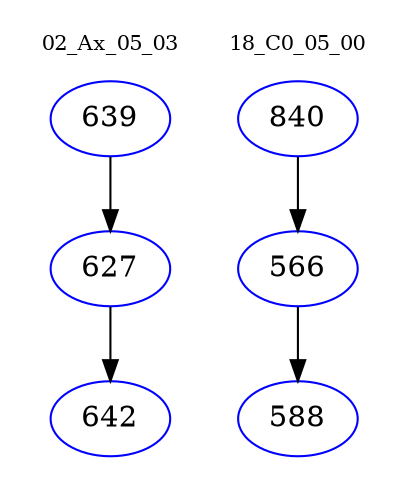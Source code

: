 digraph{
subgraph cluster_0 {
color = white
label = "02_Ax_05_03";
fontsize=10;
T0_639 [label="639", color="blue"]
T0_639 -> T0_627 [color="black"]
T0_627 [label="627", color="blue"]
T0_627 -> T0_642 [color="black"]
T0_642 [label="642", color="blue"]
}
subgraph cluster_1 {
color = white
label = "18_C0_05_00";
fontsize=10;
T1_840 [label="840", color="blue"]
T1_840 -> T1_566 [color="black"]
T1_566 [label="566", color="blue"]
T1_566 -> T1_588 [color="black"]
T1_588 [label="588", color="blue"]
}
}
